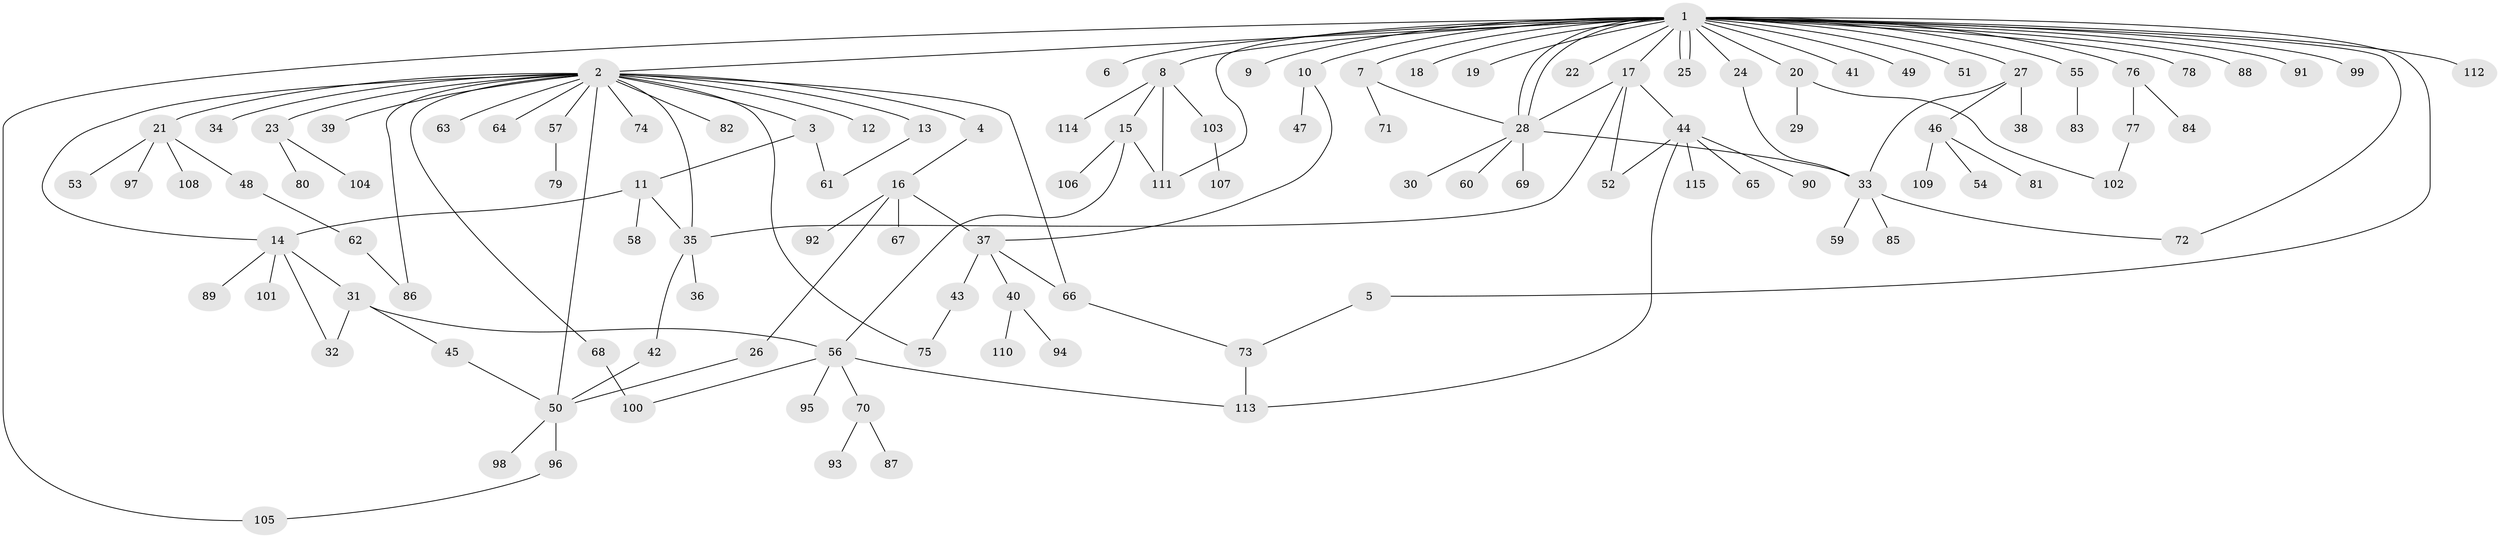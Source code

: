 // Generated by graph-tools (version 1.1) at 2025/14/03/09/25 04:14:36]
// undirected, 115 vertices, 143 edges
graph export_dot {
graph [start="1"]
  node [color=gray90,style=filled];
  1;
  2;
  3;
  4;
  5;
  6;
  7;
  8;
  9;
  10;
  11;
  12;
  13;
  14;
  15;
  16;
  17;
  18;
  19;
  20;
  21;
  22;
  23;
  24;
  25;
  26;
  27;
  28;
  29;
  30;
  31;
  32;
  33;
  34;
  35;
  36;
  37;
  38;
  39;
  40;
  41;
  42;
  43;
  44;
  45;
  46;
  47;
  48;
  49;
  50;
  51;
  52;
  53;
  54;
  55;
  56;
  57;
  58;
  59;
  60;
  61;
  62;
  63;
  64;
  65;
  66;
  67;
  68;
  69;
  70;
  71;
  72;
  73;
  74;
  75;
  76;
  77;
  78;
  79;
  80;
  81;
  82;
  83;
  84;
  85;
  86;
  87;
  88;
  89;
  90;
  91;
  92;
  93;
  94;
  95;
  96;
  97;
  98;
  99;
  100;
  101;
  102;
  103;
  104;
  105;
  106;
  107;
  108;
  109;
  110;
  111;
  112;
  113;
  114;
  115;
  1 -- 2;
  1 -- 5;
  1 -- 6;
  1 -- 7;
  1 -- 8;
  1 -- 9;
  1 -- 10;
  1 -- 17;
  1 -- 18;
  1 -- 19;
  1 -- 20;
  1 -- 22;
  1 -- 24;
  1 -- 25;
  1 -- 25;
  1 -- 27;
  1 -- 28;
  1 -- 28;
  1 -- 41;
  1 -- 49;
  1 -- 51;
  1 -- 55;
  1 -- 72;
  1 -- 76;
  1 -- 78;
  1 -- 88;
  1 -- 91;
  1 -- 99;
  1 -- 105;
  1 -- 111;
  1 -- 112;
  2 -- 3;
  2 -- 4;
  2 -- 12;
  2 -- 13;
  2 -- 14;
  2 -- 21;
  2 -- 23;
  2 -- 34;
  2 -- 35;
  2 -- 39;
  2 -- 50;
  2 -- 57;
  2 -- 63;
  2 -- 64;
  2 -- 66;
  2 -- 68;
  2 -- 74;
  2 -- 75;
  2 -- 82;
  2 -- 86;
  3 -- 11;
  3 -- 61;
  4 -- 16;
  5 -- 73;
  7 -- 28;
  7 -- 71;
  8 -- 15;
  8 -- 103;
  8 -- 111;
  8 -- 114;
  10 -- 37;
  10 -- 47;
  11 -- 14;
  11 -- 35;
  11 -- 58;
  13 -- 61;
  14 -- 31;
  14 -- 32;
  14 -- 89;
  14 -- 101;
  15 -- 56;
  15 -- 106;
  15 -- 111;
  16 -- 26;
  16 -- 37;
  16 -- 67;
  16 -- 92;
  17 -- 28;
  17 -- 35;
  17 -- 44;
  17 -- 52;
  20 -- 29;
  20 -- 102;
  21 -- 48;
  21 -- 53;
  21 -- 97;
  21 -- 108;
  23 -- 80;
  23 -- 104;
  24 -- 33;
  26 -- 50;
  27 -- 33;
  27 -- 38;
  27 -- 46;
  28 -- 30;
  28 -- 33;
  28 -- 60;
  28 -- 69;
  31 -- 32;
  31 -- 45;
  31 -- 56;
  33 -- 59;
  33 -- 72;
  33 -- 85;
  35 -- 36;
  35 -- 42;
  37 -- 40;
  37 -- 43;
  37 -- 66;
  40 -- 94;
  40 -- 110;
  42 -- 50;
  43 -- 75;
  44 -- 52;
  44 -- 65;
  44 -- 90;
  44 -- 113;
  44 -- 115;
  45 -- 50;
  46 -- 54;
  46 -- 81;
  46 -- 109;
  48 -- 62;
  50 -- 96;
  50 -- 98;
  55 -- 83;
  56 -- 70;
  56 -- 95;
  56 -- 100;
  56 -- 113;
  57 -- 79;
  62 -- 86;
  66 -- 73;
  68 -- 100;
  70 -- 87;
  70 -- 93;
  73 -- 113;
  76 -- 77;
  76 -- 84;
  77 -- 102;
  96 -- 105;
  103 -- 107;
}
